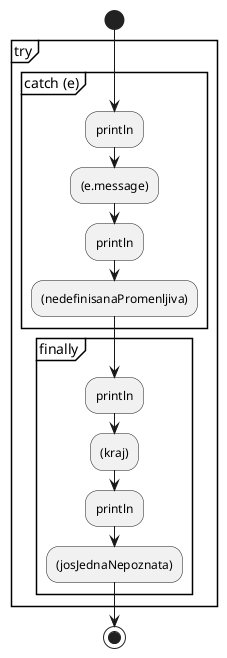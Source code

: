 @startuml
start
group try
group catch (e)
:println;
:(e.message);
:println;
:(nedefinisanaPromenljiva);
end group
group finally
:println;
:(kraj);
:println;
:(josJednaNepoznata);
end group
end group
stop

@enduml
